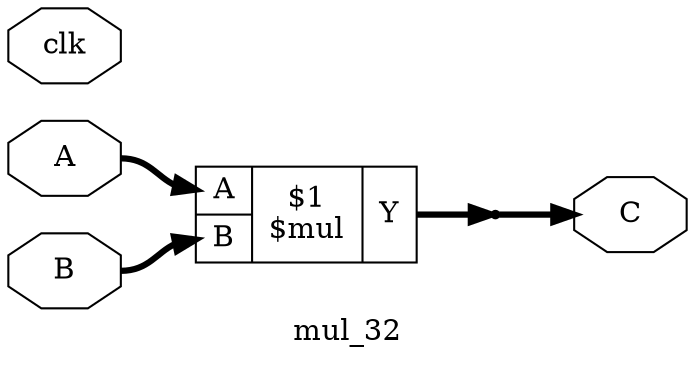 digraph "mul_32" {
label="mul_32";
rankdir="LR";
remincross=true;
n2 [ shape=octagon, label="C", color="black", fontcolor="black"];
n3 [ shape=octagon, label="B", color="black", fontcolor="black"];
n4 [ shape=octagon, label="A", color="black", fontcolor="black"];
n5 [ shape=octagon, label="clk", color="black", fontcolor="black"];
c7 [ shape=record, label="{{<p4> A|<p3> B}|$1\n$mul|{<p6> Y}}",  ];
x0 [shape=point, ];
c7:p6:e -> x0:w [color="black", fontcolor="black", style="setlinewidth(3)", label=""];
x0:e -> n2:w [color="black", fontcolor="black", style="setlinewidth(3)", label=""];
n3:e -> c7:p3:w [color="black", fontcolor="black", style="setlinewidth(3)", label=""];
n4:e -> c7:p4:w [color="black", fontcolor="black", style="setlinewidth(3)", label=""];
}
